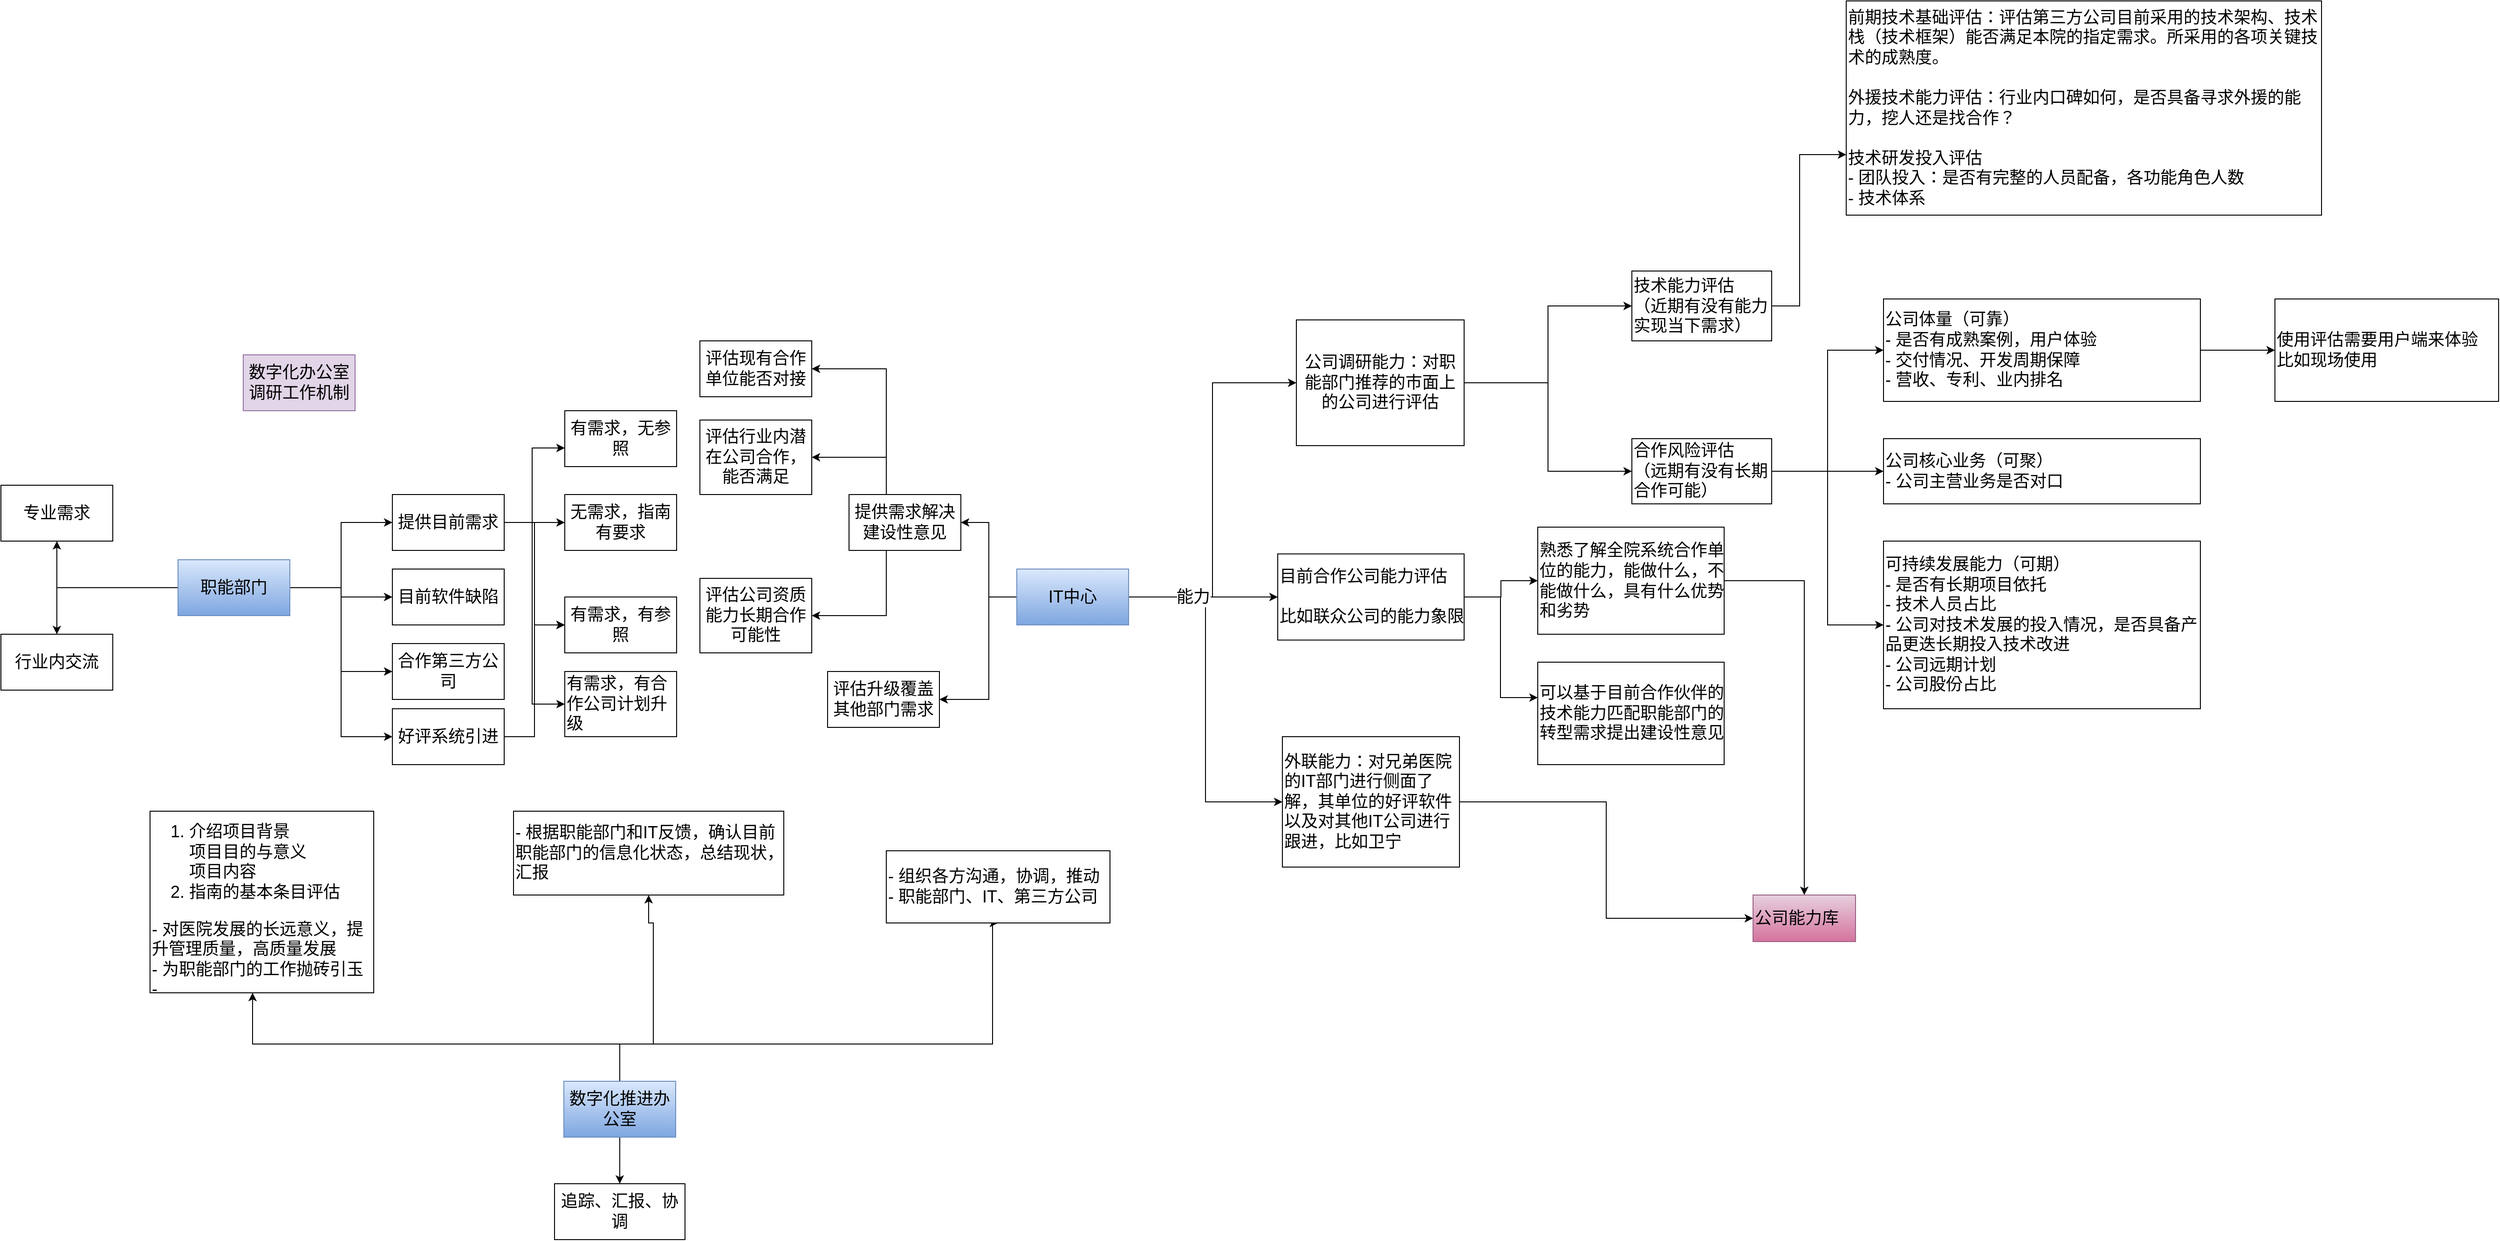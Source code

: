 <mxfile version="16.5.3" type="github">
  <diagram id="6M_3DbEyFA1FZBRwcw8G" name="Page-1">
    <mxGraphModel dx="2117" dy="1796" grid="1" gridSize="10" guides="1" tooltips="1" connect="1" arrows="1" fold="1" page="1" pageScale="1" pageWidth="827" pageHeight="1169" math="0" shadow="0">
      <root>
        <mxCell id="0" />
        <mxCell id="1" parent="0" />
        <mxCell id="hiLATxAfCj0K_WwFSRv8-3" value="" style="edgeStyle=orthogonalEdgeStyle;rounded=0;orthogonalLoop=1;jettySize=auto;html=1;fontSize=18;" parent="1" source="hiLATxAfCj0K_WwFSRv8-1" target="hiLATxAfCj0K_WwFSRv8-2" edge="1">
          <mxGeometry relative="1" as="geometry" />
        </mxCell>
        <mxCell id="hiLATxAfCj0K_WwFSRv8-6" style="edgeStyle=orthogonalEdgeStyle;rounded=0;orthogonalLoop=1;jettySize=auto;html=1;entryX=0;entryY=0.5;entryDx=0;entryDy=0;fontSize=18;" parent="1" source="hiLATxAfCj0K_WwFSRv8-1" target="hiLATxAfCj0K_WwFSRv8-5" edge="1">
          <mxGeometry relative="1" as="geometry" />
        </mxCell>
        <mxCell id="hiLATxAfCj0K_WwFSRv8-9" style="edgeStyle=orthogonalEdgeStyle;rounded=0;orthogonalLoop=1;jettySize=auto;html=1;entryX=0;entryY=0.5;entryDx=0;entryDy=0;fontSize=18;" parent="1" source="hiLATxAfCj0K_WwFSRv8-1" target="hiLATxAfCj0K_WwFSRv8-8" edge="1">
          <mxGeometry relative="1" as="geometry" />
        </mxCell>
        <mxCell id="hiLATxAfCj0K_WwFSRv8-69" value="" style="edgeStyle=orthogonalEdgeStyle;rounded=0;orthogonalLoop=1;jettySize=auto;html=1;fontSize=18;" parent="1" source="hiLATxAfCj0K_WwFSRv8-1" target="hiLATxAfCj0K_WwFSRv8-68" edge="1">
          <mxGeometry relative="1" as="geometry" />
        </mxCell>
        <mxCell id="hiLATxAfCj0K_WwFSRv8-71" style="edgeStyle=orthogonalEdgeStyle;rounded=0;orthogonalLoop=1;jettySize=auto;html=1;entryX=0.5;entryY=0;entryDx=0;entryDy=0;fontSize=18;" parent="1" source="hiLATxAfCj0K_WwFSRv8-1" target="hiLATxAfCj0K_WwFSRv8-70" edge="1">
          <mxGeometry relative="1" as="geometry" />
        </mxCell>
        <mxCell id="hiLATxAfCj0K_WwFSRv8-77" style="edgeStyle=orthogonalEdgeStyle;rounded=0;orthogonalLoop=1;jettySize=auto;html=1;entryX=0;entryY=0.5;entryDx=0;entryDy=0;fontSize=18;" parent="1" source="hiLATxAfCj0K_WwFSRv8-1" target="hiLATxAfCj0K_WwFSRv8-76" edge="1">
          <mxGeometry relative="1" as="geometry" />
        </mxCell>
        <mxCell id="hiLATxAfCj0K_WwFSRv8-1" value="职能部门" style="rounded=0;whiteSpace=wrap;html=1;fontSize=18;" parent="1" vertex="1">
          <mxGeometry x="10" y="240" width="120" height="60" as="geometry" />
        </mxCell>
        <mxCell id="hiLATxAfCj0K_WwFSRv8-2" value="目前软件缺陷" style="rounded=0;whiteSpace=wrap;html=1;fontSize=18;" parent="1" vertex="1">
          <mxGeometry x="240" y="250" width="120" height="60" as="geometry" />
        </mxCell>
        <mxCell id="hiLATxAfCj0K_WwFSRv8-4" value="数字化办公室调研工作机制" style="rounded=0;whiteSpace=wrap;html=1;fontSize=18;strokeColor=#9673a6;fillColor=#e1d5e7;" parent="1" vertex="1">
          <mxGeometry x="80" y="20" width="120" height="60" as="geometry" />
        </mxCell>
        <mxCell id="hiLATxAfCj0K_WwFSRv8-21" value="" style="edgeStyle=orthogonalEdgeStyle;rounded=0;orthogonalLoop=1;jettySize=auto;html=1;fontSize=18;" parent="1" source="hiLATxAfCj0K_WwFSRv8-5" target="hiLATxAfCj0K_WwFSRv8-20" edge="1">
          <mxGeometry relative="1" as="geometry">
            <Array as="points">
              <mxPoint x="390" y="200" />
              <mxPoint x="390" y="120" />
            </Array>
          </mxGeometry>
        </mxCell>
        <mxCell id="hiLATxAfCj0K_WwFSRv8-23" style="edgeStyle=orthogonalEdgeStyle;rounded=0;orthogonalLoop=1;jettySize=auto;html=1;entryX=0;entryY=0.5;entryDx=0;entryDy=0;fontSize=18;" parent="1" source="hiLATxAfCj0K_WwFSRv8-5" target="hiLATxAfCj0K_WwFSRv8-22" edge="1">
          <mxGeometry relative="1" as="geometry">
            <Array as="points">
              <mxPoint x="390" y="200" />
              <mxPoint x="390" y="395" />
            </Array>
          </mxGeometry>
        </mxCell>
        <mxCell id="hiLATxAfCj0K_WwFSRv8-25" style="edgeStyle=orthogonalEdgeStyle;rounded=0;orthogonalLoop=1;jettySize=auto;html=1;entryX=0;entryY=0.5;entryDx=0;entryDy=0;fontSize=18;" parent="1" source="hiLATxAfCj0K_WwFSRv8-5" target="hiLATxAfCj0K_WwFSRv8-24" edge="1">
          <mxGeometry relative="1" as="geometry" />
        </mxCell>
        <mxCell id="hiLATxAfCj0K_WwFSRv8-31" style="edgeStyle=orthogonalEdgeStyle;rounded=0;orthogonalLoop=1;jettySize=auto;html=1;entryX=0;entryY=0.5;entryDx=0;entryDy=0;fontSize=18;" parent="1" source="hiLATxAfCj0K_WwFSRv8-5" target="hiLATxAfCj0K_WwFSRv8-30" edge="1">
          <mxGeometry relative="1" as="geometry" />
        </mxCell>
        <mxCell id="hiLATxAfCj0K_WwFSRv8-5" value="提供目前需求" style="rounded=0;whiteSpace=wrap;html=1;fontSize=18;" parent="1" vertex="1">
          <mxGeometry x="240" y="170" width="120" height="60" as="geometry" />
        </mxCell>
        <mxCell id="hiLATxAfCj0K_WwFSRv8-11" style="edgeStyle=orthogonalEdgeStyle;rounded=0;orthogonalLoop=1;jettySize=auto;html=1;entryX=1;entryY=0.5;entryDx=0;entryDy=0;fontSize=18;" parent="1" source="hiLATxAfCj0K_WwFSRv8-7" target="hiLATxAfCj0K_WwFSRv8-10" edge="1">
          <mxGeometry relative="1" as="geometry" />
        </mxCell>
        <mxCell id="hiLATxAfCj0K_WwFSRv8-33" style="edgeStyle=orthogonalEdgeStyle;rounded=0;orthogonalLoop=1;jettySize=auto;html=1;entryX=1;entryY=0.5;entryDx=0;entryDy=0;fontSize=18;" parent="1" source="hiLATxAfCj0K_WwFSRv8-7" target="hiLATxAfCj0K_WwFSRv8-32" edge="1">
          <mxGeometry relative="1" as="geometry">
            <Array as="points">
              <mxPoint x="880" y="280" />
              <mxPoint x="880" y="390" />
            </Array>
          </mxGeometry>
        </mxCell>
        <mxCell id="hiLATxAfCj0K_WwFSRv8-37" style="edgeStyle=orthogonalEdgeStyle;rounded=0;orthogonalLoop=1;jettySize=auto;html=1;entryX=0;entryY=0.5;entryDx=0;entryDy=0;fontSize=18;" parent="1" source="hiLATxAfCj0K_WwFSRv8-7" target="hiLATxAfCj0K_WwFSRv8-34" edge="1">
          <mxGeometry relative="1" as="geometry" />
        </mxCell>
        <mxCell id="hiLATxAfCj0K_WwFSRv8-38" style="edgeStyle=orthogonalEdgeStyle;rounded=0;orthogonalLoop=1;jettySize=auto;html=1;entryX=0;entryY=0.5;entryDx=0;entryDy=0;fontSize=18;" parent="1" source="hiLATxAfCj0K_WwFSRv8-7" target="hiLATxAfCj0K_WwFSRv8-35" edge="1">
          <mxGeometry relative="1" as="geometry" />
        </mxCell>
        <mxCell id="hiLATxAfCj0K_WwFSRv8-39" style="edgeStyle=orthogonalEdgeStyle;rounded=0;orthogonalLoop=1;jettySize=auto;html=1;entryX=0;entryY=0.5;entryDx=0;entryDy=0;fontSize=18;" parent="1" source="hiLATxAfCj0K_WwFSRv8-7" target="hiLATxAfCj0K_WwFSRv8-36" edge="1">
          <mxGeometry relative="1" as="geometry" />
        </mxCell>
        <mxCell id="hiLATxAfCj0K_WwFSRv8-45" value="能力" style="edgeLabel;html=1;align=center;verticalAlign=middle;resizable=0;points=[];fontSize=18;" parent="hiLATxAfCj0K_WwFSRv8-39" vertex="1" connectable="0">
          <mxGeometry x="-0.641" relative="1" as="geometry">
            <mxPoint as="offset" />
          </mxGeometry>
        </mxCell>
        <mxCell id="hiLATxAfCj0K_WwFSRv8-7" value="IT中心" style="rounded=0;whiteSpace=wrap;html=1;fontSize=18;" parent="1" vertex="1">
          <mxGeometry x="910" y="250" width="120" height="60" as="geometry" />
        </mxCell>
        <mxCell id="hiLATxAfCj0K_WwFSRv8-8" value="合作第三方公司" style="rounded=0;whiteSpace=wrap;html=1;fontSize=18;" parent="1" vertex="1">
          <mxGeometry x="240" y="330" width="120" height="60" as="geometry" />
        </mxCell>
        <mxCell id="hiLATxAfCj0K_WwFSRv8-27" value="" style="edgeStyle=orthogonalEdgeStyle;rounded=0;orthogonalLoop=1;jettySize=auto;html=1;fontSize=18;" parent="1" source="hiLATxAfCj0K_WwFSRv8-10" target="hiLATxAfCj0K_WwFSRv8-26" edge="1">
          <mxGeometry relative="1" as="geometry">
            <Array as="points">
              <mxPoint x="770" y="130" />
            </Array>
          </mxGeometry>
        </mxCell>
        <mxCell id="hiLATxAfCj0K_WwFSRv8-29" value="" style="edgeStyle=orthogonalEdgeStyle;rounded=0;orthogonalLoop=1;jettySize=auto;html=1;fontSize=18;" parent="1" source="hiLATxAfCj0K_WwFSRv8-10" target="hiLATxAfCj0K_WwFSRv8-28" edge="1">
          <mxGeometry relative="1" as="geometry">
            <Array as="points">
              <mxPoint x="770" y="300" />
            </Array>
          </mxGeometry>
        </mxCell>
        <mxCell id="hiLATxAfCj0K_WwFSRv8-67" style="edgeStyle=orthogonalEdgeStyle;rounded=0;orthogonalLoop=1;jettySize=auto;html=1;fontSize=18;" parent="1" source="hiLATxAfCj0K_WwFSRv8-10" target="hiLATxAfCj0K_WwFSRv8-65" edge="1">
          <mxGeometry relative="1" as="geometry">
            <Array as="points">
              <mxPoint x="770" y="35" />
            </Array>
          </mxGeometry>
        </mxCell>
        <mxCell id="hiLATxAfCj0K_WwFSRv8-10" value="提供需求解决建设性意见" style="rounded=0;whiteSpace=wrap;html=1;fontSize=18;" parent="1" vertex="1">
          <mxGeometry x="730" y="170" width="120" height="60" as="geometry" />
        </mxCell>
        <mxCell id="hiLATxAfCj0K_WwFSRv8-15" value="&lt;div&gt;&lt;ol&gt;&lt;li&gt;&lt;span&gt;介绍项目背景&lt;br&gt;&lt;/span&gt;项目目的与意义&lt;br&gt;项目内容&lt;/li&gt;&lt;li&gt;指南的基本条目评估&lt;br&gt;&lt;/li&gt;&lt;/ol&gt;&lt;/div&gt;&lt;div&gt;&lt;span&gt;- 对医院发展的长远意义，提升管理质量，高质量发展&lt;/span&gt;&lt;br&gt;&lt;/div&gt;&lt;div&gt;&lt;span&gt;- 为职能部门的工作抛砖引玉&amp;nbsp;&lt;/span&gt;&lt;/div&gt;&lt;div&gt;-&amp;nbsp;&lt;span&gt;&lt;br&gt;&lt;/span&gt;&lt;/div&gt;" style="rounded=0;whiteSpace=wrap;html=1;fontSize=18;align=left;" parent="1" vertex="1">
          <mxGeometry x="-20" y="510" width="240" height="195" as="geometry" />
        </mxCell>
        <mxCell id="hiLATxAfCj0K_WwFSRv8-17" style="edgeStyle=orthogonalEdgeStyle;rounded=0;orthogonalLoop=1;jettySize=auto;html=1;fontSize=18;" parent="1" source="hiLATxAfCj0K_WwFSRv8-16" target="hiLATxAfCj0K_WwFSRv8-15" edge="1">
          <mxGeometry relative="1" as="geometry">
            <Array as="points">
              <mxPoint x="484" y="760" />
              <mxPoint x="90" y="760" />
            </Array>
          </mxGeometry>
        </mxCell>
        <mxCell id="hiLATxAfCj0K_WwFSRv8-73" value="" style="edgeStyle=orthogonalEdgeStyle;rounded=0;orthogonalLoop=1;jettySize=auto;html=1;fontSize=18;" parent="1" source="hiLATxAfCj0K_WwFSRv8-16" target="hiLATxAfCj0K_WwFSRv8-72" edge="1">
          <mxGeometry relative="1" as="geometry" />
        </mxCell>
        <mxCell id="hiLATxAfCj0K_WwFSRv8-74" style="edgeStyle=orthogonalEdgeStyle;rounded=0;orthogonalLoop=1;jettySize=auto;html=1;entryX=0.5;entryY=1;entryDx=0;entryDy=0;fontSize=18;" parent="1" source="hiLATxAfCj0K_WwFSRv8-16" target="hiLATxAfCj0K_WwFSRv8-18" edge="1">
          <mxGeometry relative="1" as="geometry">
            <Array as="points">
              <mxPoint x="484" y="760" />
              <mxPoint x="520" y="760" />
              <mxPoint x="520" y="630" />
              <mxPoint x="515" y="630" />
            </Array>
          </mxGeometry>
        </mxCell>
        <mxCell id="hiLATxAfCj0K_WwFSRv8-75" style="edgeStyle=orthogonalEdgeStyle;rounded=0;orthogonalLoop=1;jettySize=auto;html=1;entryX=0.5;entryY=1;entryDx=0;entryDy=0;fontSize=18;" parent="1" source="hiLATxAfCj0K_WwFSRv8-16" target="hiLATxAfCj0K_WwFSRv8-19" edge="1">
          <mxGeometry relative="1" as="geometry">
            <Array as="points">
              <mxPoint x="484" y="760" />
              <mxPoint x="884" y="760" />
            </Array>
          </mxGeometry>
        </mxCell>
        <mxCell id="hiLATxAfCj0K_WwFSRv8-16" value="数字化推进办公室" style="rounded=0;whiteSpace=wrap;html=1;fontSize=18;fillColor=#dae8fc;gradientColor=#7ea6e0;strokeColor=#6c8ebf;" parent="1" vertex="1">
          <mxGeometry x="424" y="800" width="120" height="60" as="geometry" />
        </mxCell>
        <mxCell id="hiLATxAfCj0K_WwFSRv8-18" value="- 根据职能部门和IT反馈，确认目前职能部门的信息化状态，总结现状，汇报" style="rounded=0;whiteSpace=wrap;html=1;fontSize=18;align=left;" parent="1" vertex="1">
          <mxGeometry x="370" y="510" width="290" height="90" as="geometry" />
        </mxCell>
        <mxCell id="hiLATxAfCj0K_WwFSRv8-19" value="&lt;div&gt;&lt;/div&gt;- 组织各方沟通，协调，推动&lt;br&gt;- &lt;span&gt;职能部门、IT、第三方公司&lt;br&gt;&lt;/span&gt;" style="rounded=0;whiteSpace=wrap;html=1;fontSize=18;align=left;" parent="1" vertex="1">
          <mxGeometry x="770" y="552.5" width="240" height="77.5" as="geometry" />
        </mxCell>
        <mxCell id="hiLATxAfCj0K_WwFSRv8-20" value="有需求，无参照" style="rounded=0;whiteSpace=wrap;html=1;fontSize=18;" parent="1" vertex="1">
          <mxGeometry x="425" y="80" width="120" height="60" as="geometry" />
        </mxCell>
        <mxCell id="hiLATxAfCj0K_WwFSRv8-22" value="有需求，有合作公司计划升级" style="rounded=0;whiteSpace=wrap;html=1;fontSize=18;align=left;" parent="1" vertex="1">
          <mxGeometry x="425" y="360" width="120" height="70" as="geometry" />
        </mxCell>
        <mxCell id="hiLATxAfCj0K_WwFSRv8-24" value="无需求，指南有要求" style="rounded=0;whiteSpace=wrap;html=1;fontSize=18;" parent="1" vertex="1">
          <mxGeometry x="425" y="170" width="120" height="60" as="geometry" />
        </mxCell>
        <mxCell id="hiLATxAfCj0K_WwFSRv8-26" value="评估行业内潜在公司合作，能否满足" style="rounded=0;whiteSpace=wrap;html=1;fontSize=18;" parent="1" vertex="1">
          <mxGeometry x="570" y="90" width="120" height="80" as="geometry" />
        </mxCell>
        <mxCell id="hiLATxAfCj0K_WwFSRv8-28" value="评估公司资质能力长期合作可能性" style="rounded=0;whiteSpace=wrap;html=1;fontSize=18;" parent="1" vertex="1">
          <mxGeometry x="570" y="260" width="120" height="80" as="geometry" />
        </mxCell>
        <mxCell id="hiLATxAfCj0K_WwFSRv8-30" value="有需求，有参照" style="rounded=0;whiteSpace=wrap;html=1;fontSize=18;" parent="1" vertex="1">
          <mxGeometry x="425" y="280" width="120" height="60" as="geometry" />
        </mxCell>
        <mxCell id="hiLATxAfCj0K_WwFSRv8-32" value="评估升级覆盖其他部门需求" style="rounded=0;whiteSpace=wrap;html=1;fontSize=18;" parent="1" vertex="1">
          <mxGeometry x="707" y="360" width="120" height="60" as="geometry" />
        </mxCell>
        <mxCell id="hiLATxAfCj0K_WwFSRv8-41" value="" style="edgeStyle=orthogonalEdgeStyle;rounded=0;orthogonalLoop=1;jettySize=auto;html=1;fontSize=18;exitX=1;exitY=0.5;exitDx=0;exitDy=0;" parent="1" source="hiLATxAfCj0K_WwFSRv8-46" target="hiLATxAfCj0K_WwFSRv8-40" edge="1">
          <mxGeometry relative="1" as="geometry">
            <Array as="points">
              <mxPoint x="1750" y="-32" />
              <mxPoint x="1750" y="-195" />
            </Array>
          </mxGeometry>
        </mxCell>
        <mxCell id="hiLATxAfCj0K_WwFSRv8-49" style="edgeStyle=orthogonalEdgeStyle;rounded=0;orthogonalLoop=1;jettySize=auto;html=1;entryX=0;entryY=0.5;entryDx=0;entryDy=0;fontSize=18;" parent="1" source="hiLATxAfCj0K_WwFSRv8-34" target="hiLATxAfCj0K_WwFSRv8-46" edge="1">
          <mxGeometry relative="1" as="geometry" />
        </mxCell>
        <mxCell id="hiLATxAfCj0K_WwFSRv8-50" style="edgeStyle=orthogonalEdgeStyle;rounded=0;orthogonalLoop=1;jettySize=auto;html=1;entryX=0;entryY=0.5;entryDx=0;entryDy=0;fontSize=18;" parent="1" source="hiLATxAfCj0K_WwFSRv8-34" target="hiLATxAfCj0K_WwFSRv8-47" edge="1">
          <mxGeometry relative="1" as="geometry" />
        </mxCell>
        <mxCell id="hiLATxAfCj0K_WwFSRv8-34" value="&lt;span style=&quot;text-align: left&quot;&gt;公司调研能力：对职能部门推荐的市面上的公司&lt;/span&gt;进行评估" style="rounded=0;whiteSpace=wrap;html=1;fontSize=18;" parent="1" vertex="1">
          <mxGeometry x="1210" y="-17.5" width="180" height="135" as="geometry" />
        </mxCell>
        <mxCell id="hiLATxAfCj0K_WwFSRv8-59" value="" style="edgeStyle=orthogonalEdgeStyle;rounded=0;orthogonalLoop=1;jettySize=auto;html=1;fontSize=18;" parent="1" source="hiLATxAfCj0K_WwFSRv8-35" target="hiLATxAfCj0K_WwFSRv8-58" edge="1">
          <mxGeometry relative="1" as="geometry">
            <Array as="points">
              <mxPoint x="1429" y="280" />
              <mxPoint x="1429" y="388" />
            </Array>
          </mxGeometry>
        </mxCell>
        <mxCell id="hiLATxAfCj0K_WwFSRv8-61" style="edgeStyle=orthogonalEdgeStyle;rounded=0;orthogonalLoop=1;jettySize=auto;html=1;entryX=0;entryY=0.5;entryDx=0;entryDy=0;fontSize=18;" parent="1" source="hiLATxAfCj0K_WwFSRv8-35" target="hiLATxAfCj0K_WwFSRv8-60" edge="1">
          <mxGeometry relative="1" as="geometry" />
        </mxCell>
        <mxCell id="hiLATxAfCj0K_WwFSRv8-35" value="目前合作公司能力评估&lt;br&gt;&lt;br&gt;比如联众公司的能力象限" style="rounded=0;whiteSpace=wrap;html=1;fontSize=18;align=left;" parent="1" vertex="1">
          <mxGeometry x="1190" y="233.75" width="200" height="92.5" as="geometry" />
        </mxCell>
        <mxCell id="hiLATxAfCj0K_WwFSRv8-63" style="edgeStyle=orthogonalEdgeStyle;rounded=0;orthogonalLoop=1;jettySize=auto;html=1;entryX=0;entryY=0.5;entryDx=0;entryDy=0;fontSize=18;" parent="1" source="hiLATxAfCj0K_WwFSRv8-36" target="hiLATxAfCj0K_WwFSRv8-62" edge="1">
          <mxGeometry relative="1" as="geometry" />
        </mxCell>
        <mxCell id="hiLATxAfCj0K_WwFSRv8-36" value="外联能力：对兄弟医院的IT部门进行侧面了解，其单位的好评软件以及对其他IT公司进行跟进，比如卫宁" style="rounded=0;whiteSpace=wrap;html=1;fontSize=18;align=left;" parent="1" vertex="1">
          <mxGeometry x="1195" y="430" width="190" height="140" as="geometry" />
        </mxCell>
        <mxCell id="hiLATxAfCj0K_WwFSRv8-40" value="前期技术基础评估：评估第三方公司目前采用的技术架构、技术栈（技术框架）能否满足本院的指定需求。所采用的各项关键技术的成熟度。&lt;br&gt;&lt;br&gt;外援技术能力评估：行业内口碑如何，是否具备寻求外援的能力，挖人还是找合作？&lt;br&gt;&lt;br&gt;技术研发投入评估&lt;br&gt;- 团队投入：是否有完整的人员配备，各功能角色人数&lt;br&gt;- 技术体系" style="rounded=0;whiteSpace=wrap;html=1;fontSize=18;align=left;" parent="1" vertex="1">
          <mxGeometry x="1800" y="-360" width="510" height="230" as="geometry" />
        </mxCell>
        <mxCell id="hiLATxAfCj0K_WwFSRv8-46" value="技术能力评估&lt;br&gt;（近期有没有能力实现当下需求）" style="rounded=0;whiteSpace=wrap;html=1;fontSize=18;align=left;" parent="1" vertex="1">
          <mxGeometry x="1570" y="-70" width="150" height="75" as="geometry" />
        </mxCell>
        <mxCell id="hiLATxAfCj0K_WwFSRv8-52" style="edgeStyle=orthogonalEdgeStyle;rounded=0;orthogonalLoop=1;jettySize=auto;html=1;entryX=0;entryY=0.5;entryDx=0;entryDy=0;fontSize=18;" parent="1" source="hiLATxAfCj0K_WwFSRv8-47" target="hiLATxAfCj0K_WwFSRv8-48" edge="1">
          <mxGeometry relative="1" as="geometry" />
        </mxCell>
        <mxCell id="hiLATxAfCj0K_WwFSRv8-56" style="edgeStyle=orthogonalEdgeStyle;rounded=0;orthogonalLoop=1;jettySize=auto;html=1;entryX=0;entryY=0.5;entryDx=0;entryDy=0;fontSize=18;" parent="1" source="hiLATxAfCj0K_WwFSRv8-47" target="hiLATxAfCj0K_WwFSRv8-54" edge="1">
          <mxGeometry relative="1" as="geometry" />
        </mxCell>
        <mxCell id="hiLATxAfCj0K_WwFSRv8-57" style="edgeStyle=orthogonalEdgeStyle;rounded=0;orthogonalLoop=1;jettySize=auto;html=1;entryX=0;entryY=0.5;entryDx=0;entryDy=0;fontSize=18;" parent="1" source="hiLATxAfCj0K_WwFSRv8-47" target="hiLATxAfCj0K_WwFSRv8-55" edge="1">
          <mxGeometry relative="1" as="geometry" />
        </mxCell>
        <mxCell id="hiLATxAfCj0K_WwFSRv8-47" value="合作风险评估&lt;br&gt;（远期有没有长期合作可能）" style="rounded=0;whiteSpace=wrap;html=1;fontSize=18;align=left;" parent="1" vertex="1">
          <mxGeometry x="1570" y="110" width="150" height="70" as="geometry" />
        </mxCell>
        <mxCell id="uj3Y6mQmVN2Dnn5M9_Hd-2" value="" style="edgeStyle=orthogonalEdgeStyle;rounded=0;orthogonalLoop=1;jettySize=auto;html=1;" edge="1" parent="1" source="hiLATxAfCj0K_WwFSRv8-48" target="uj3Y6mQmVN2Dnn5M9_Hd-1">
          <mxGeometry relative="1" as="geometry" />
        </mxCell>
        <mxCell id="hiLATxAfCj0K_WwFSRv8-48" value="公司体量（可靠）&lt;br&gt;- 是否有成熟案例，用户体验&lt;br&gt;- 交付情况、开发周期保障&lt;br&gt;- 营收、专利、业内排名" style="rounded=0;whiteSpace=wrap;html=1;fontSize=18;align=left;" parent="1" vertex="1">
          <mxGeometry x="1840" y="-40" width="340" height="110" as="geometry" />
        </mxCell>
        <mxCell id="hiLATxAfCj0K_WwFSRv8-54" value="公司核心业务（可聚）&lt;br&gt;- 公司主营业务是否对口" style="rounded=0;whiteSpace=wrap;html=1;fontSize=18;align=left;" parent="1" vertex="1">
          <mxGeometry x="1840" y="110" width="340" height="70" as="geometry" />
        </mxCell>
        <mxCell id="hiLATxAfCj0K_WwFSRv8-55" value="可持续发展能力（可期）&lt;br&gt;- 是否有长期项目依托&lt;br&gt;- 技术人员占比&lt;br&gt;- 公司对技术发展的投入情况，是否具备产品更迭长期投入技术改进&lt;br&gt;- 公司远期计划&lt;br&gt;- 公司股份占比&lt;br&gt;" style="rounded=0;whiteSpace=wrap;html=1;fontSize=18;align=left;" parent="1" vertex="1">
          <mxGeometry x="1840" y="220" width="340" height="180" as="geometry" />
        </mxCell>
        <mxCell id="hiLATxAfCj0K_WwFSRv8-58" value="可以基于目前合作伙伴的技术能力匹配职能部门的转型需求提出建设性意见" style="rounded=0;whiteSpace=wrap;html=1;fontSize=18;align=left;" parent="1" vertex="1">
          <mxGeometry x="1469" y="350" width="200" height="110" as="geometry" />
        </mxCell>
        <mxCell id="hiLATxAfCj0K_WwFSRv8-64" style="edgeStyle=orthogonalEdgeStyle;rounded=0;orthogonalLoop=1;jettySize=auto;html=1;entryX=0.5;entryY=0;entryDx=0;entryDy=0;fontSize=18;" parent="1" source="hiLATxAfCj0K_WwFSRv8-60" target="hiLATxAfCj0K_WwFSRv8-62" edge="1">
          <mxGeometry relative="1" as="geometry" />
        </mxCell>
        <mxCell id="hiLATxAfCj0K_WwFSRv8-60" value="熟悉了解全院系统合作单位的能力，能做什么，不能做什么，具有什么优势和劣势" style="rounded=0;whiteSpace=wrap;html=1;fontSize=18;align=left;" parent="1" vertex="1">
          <mxGeometry x="1469" y="205" width="200" height="115" as="geometry" />
        </mxCell>
        <mxCell id="hiLATxAfCj0K_WwFSRv8-62" value="公司能力库" style="rounded=0;whiteSpace=wrap;html=1;fontSize=18;align=left;fillColor=#e6d0de;strokeColor=#996185;gradientColor=#d5739d;" parent="1" vertex="1">
          <mxGeometry x="1700" y="600" width="110" height="50" as="geometry" />
        </mxCell>
        <mxCell id="hiLATxAfCj0K_WwFSRv8-65" value="评估现有合作单位能否对接" style="rounded=0;whiteSpace=wrap;html=1;fontSize=18;" parent="1" vertex="1">
          <mxGeometry x="570" y="5" width="120" height="60" as="geometry" />
        </mxCell>
        <mxCell id="hiLATxAfCj0K_WwFSRv8-68" value="专业需求" style="rounded=0;whiteSpace=wrap;html=1;fontSize=18;" parent="1" vertex="1">
          <mxGeometry x="-180" y="160" width="120" height="60" as="geometry" />
        </mxCell>
        <mxCell id="hiLATxAfCj0K_WwFSRv8-70" value="行业内交流" style="rounded=0;whiteSpace=wrap;html=1;fontSize=18;" parent="1" vertex="1">
          <mxGeometry x="-180" y="320" width="120" height="60" as="geometry" />
        </mxCell>
        <mxCell id="hiLATxAfCj0K_WwFSRv8-72" value="追踪、汇报、协调" style="rounded=0;whiteSpace=wrap;html=1;fontSize=18;" parent="1" vertex="1">
          <mxGeometry x="414" y="910" width="140" height="60" as="geometry" />
        </mxCell>
        <mxCell id="hiLATxAfCj0K_WwFSRv8-78" style="edgeStyle=orthogonalEdgeStyle;rounded=0;orthogonalLoop=1;jettySize=auto;html=1;entryX=0;entryY=0.5;entryDx=0;entryDy=0;fontSize=18;" parent="1" source="hiLATxAfCj0K_WwFSRv8-76" target="hiLATxAfCj0K_WwFSRv8-30" edge="1">
          <mxGeometry relative="1" as="geometry" />
        </mxCell>
        <mxCell id="hiLATxAfCj0K_WwFSRv8-76" value="好评系统引进" style="rounded=0;whiteSpace=wrap;html=1;fontSize=18;" parent="1" vertex="1">
          <mxGeometry x="240" y="400" width="120" height="60" as="geometry" />
        </mxCell>
        <mxCell id="hiLATxAfCj0K_WwFSRv8-79" value="职能部门" style="rounded=0;whiteSpace=wrap;html=1;fontSize=18;fillColor=#dae8fc;gradientColor=#7ea6e0;strokeColor=#6c8ebf;" parent="1" vertex="1">
          <mxGeometry x="10" y="240" width="120" height="60" as="geometry" />
        </mxCell>
        <mxCell id="hiLATxAfCj0K_WwFSRv8-80" value="IT中心" style="rounded=0;whiteSpace=wrap;html=1;fontSize=18;fillColor=#dae8fc;gradientColor=#7ea6e0;strokeColor=#6c8ebf;" parent="1" vertex="1">
          <mxGeometry x="910" y="250" width="120" height="60" as="geometry" />
        </mxCell>
        <mxCell id="uj3Y6mQmVN2Dnn5M9_Hd-1" value="使用评估需要用户端来体验&lt;br&gt;比如现场使用" style="rounded=0;whiteSpace=wrap;html=1;fontSize=18;align=left;" vertex="1" parent="1">
          <mxGeometry x="2260" y="-40" width="240" height="110" as="geometry" />
        </mxCell>
      </root>
    </mxGraphModel>
  </diagram>
</mxfile>
